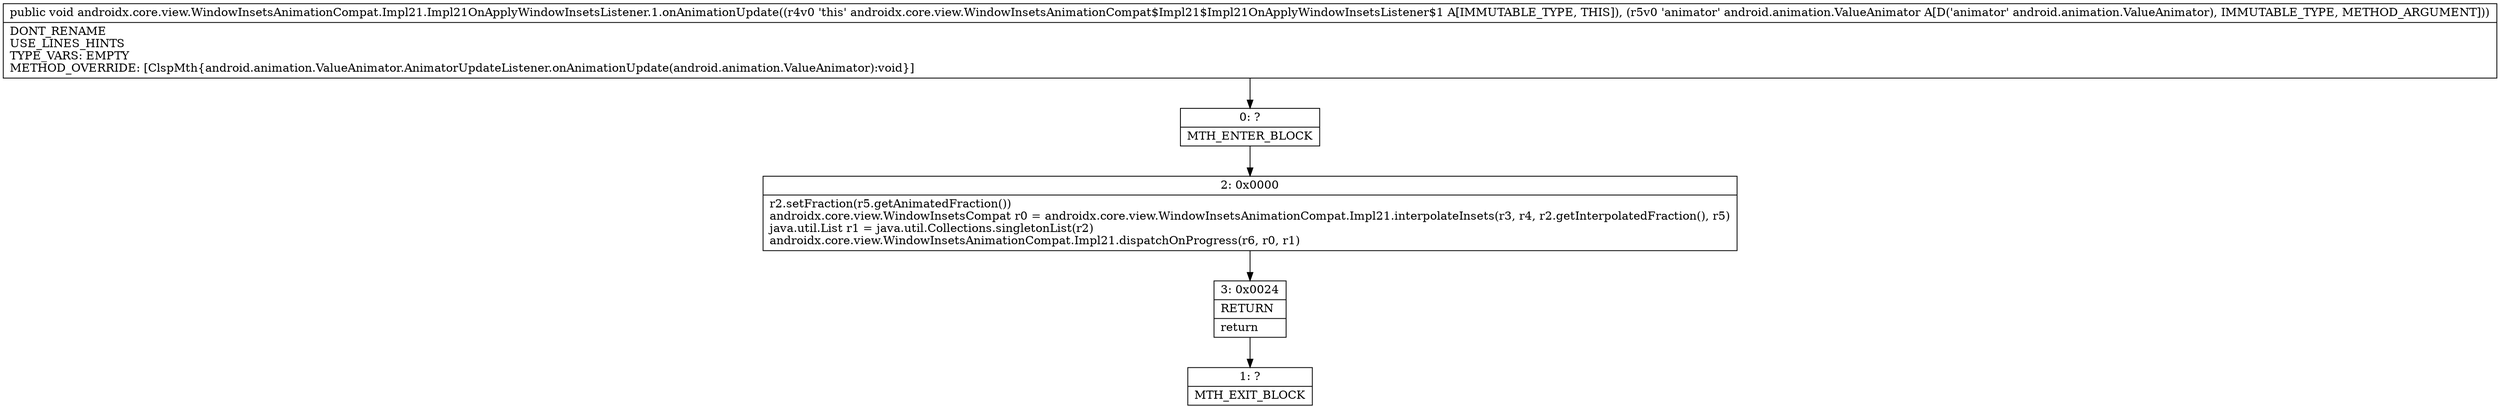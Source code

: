 digraph "CFG forandroidx.core.view.WindowInsetsAnimationCompat.Impl21.Impl21OnApplyWindowInsetsListener.1.onAnimationUpdate(Landroid\/animation\/ValueAnimator;)V" {
Node_0 [shape=record,label="{0\:\ ?|MTH_ENTER_BLOCK\l}"];
Node_2 [shape=record,label="{2\:\ 0x0000|r2.setFraction(r5.getAnimatedFraction())\landroidx.core.view.WindowInsetsCompat r0 = androidx.core.view.WindowInsetsAnimationCompat.Impl21.interpolateInsets(r3, r4, r2.getInterpolatedFraction(), r5)\ljava.util.List r1 = java.util.Collections.singletonList(r2)\landroidx.core.view.WindowInsetsAnimationCompat.Impl21.dispatchOnProgress(r6, r0, r1)\l}"];
Node_3 [shape=record,label="{3\:\ 0x0024|RETURN\l|return\l}"];
Node_1 [shape=record,label="{1\:\ ?|MTH_EXIT_BLOCK\l}"];
MethodNode[shape=record,label="{public void androidx.core.view.WindowInsetsAnimationCompat.Impl21.Impl21OnApplyWindowInsetsListener.1.onAnimationUpdate((r4v0 'this' androidx.core.view.WindowInsetsAnimationCompat$Impl21$Impl21OnApplyWindowInsetsListener$1 A[IMMUTABLE_TYPE, THIS]), (r5v0 'animator' android.animation.ValueAnimator A[D('animator' android.animation.ValueAnimator), IMMUTABLE_TYPE, METHOD_ARGUMENT]))  | DONT_RENAME\lUSE_LINES_HINTS\lTYPE_VARS: EMPTY\lMETHOD_OVERRIDE: [ClspMth\{android.animation.ValueAnimator.AnimatorUpdateListener.onAnimationUpdate(android.animation.ValueAnimator):void\}]\l}"];
MethodNode -> Node_0;Node_0 -> Node_2;
Node_2 -> Node_3;
Node_3 -> Node_1;
}

